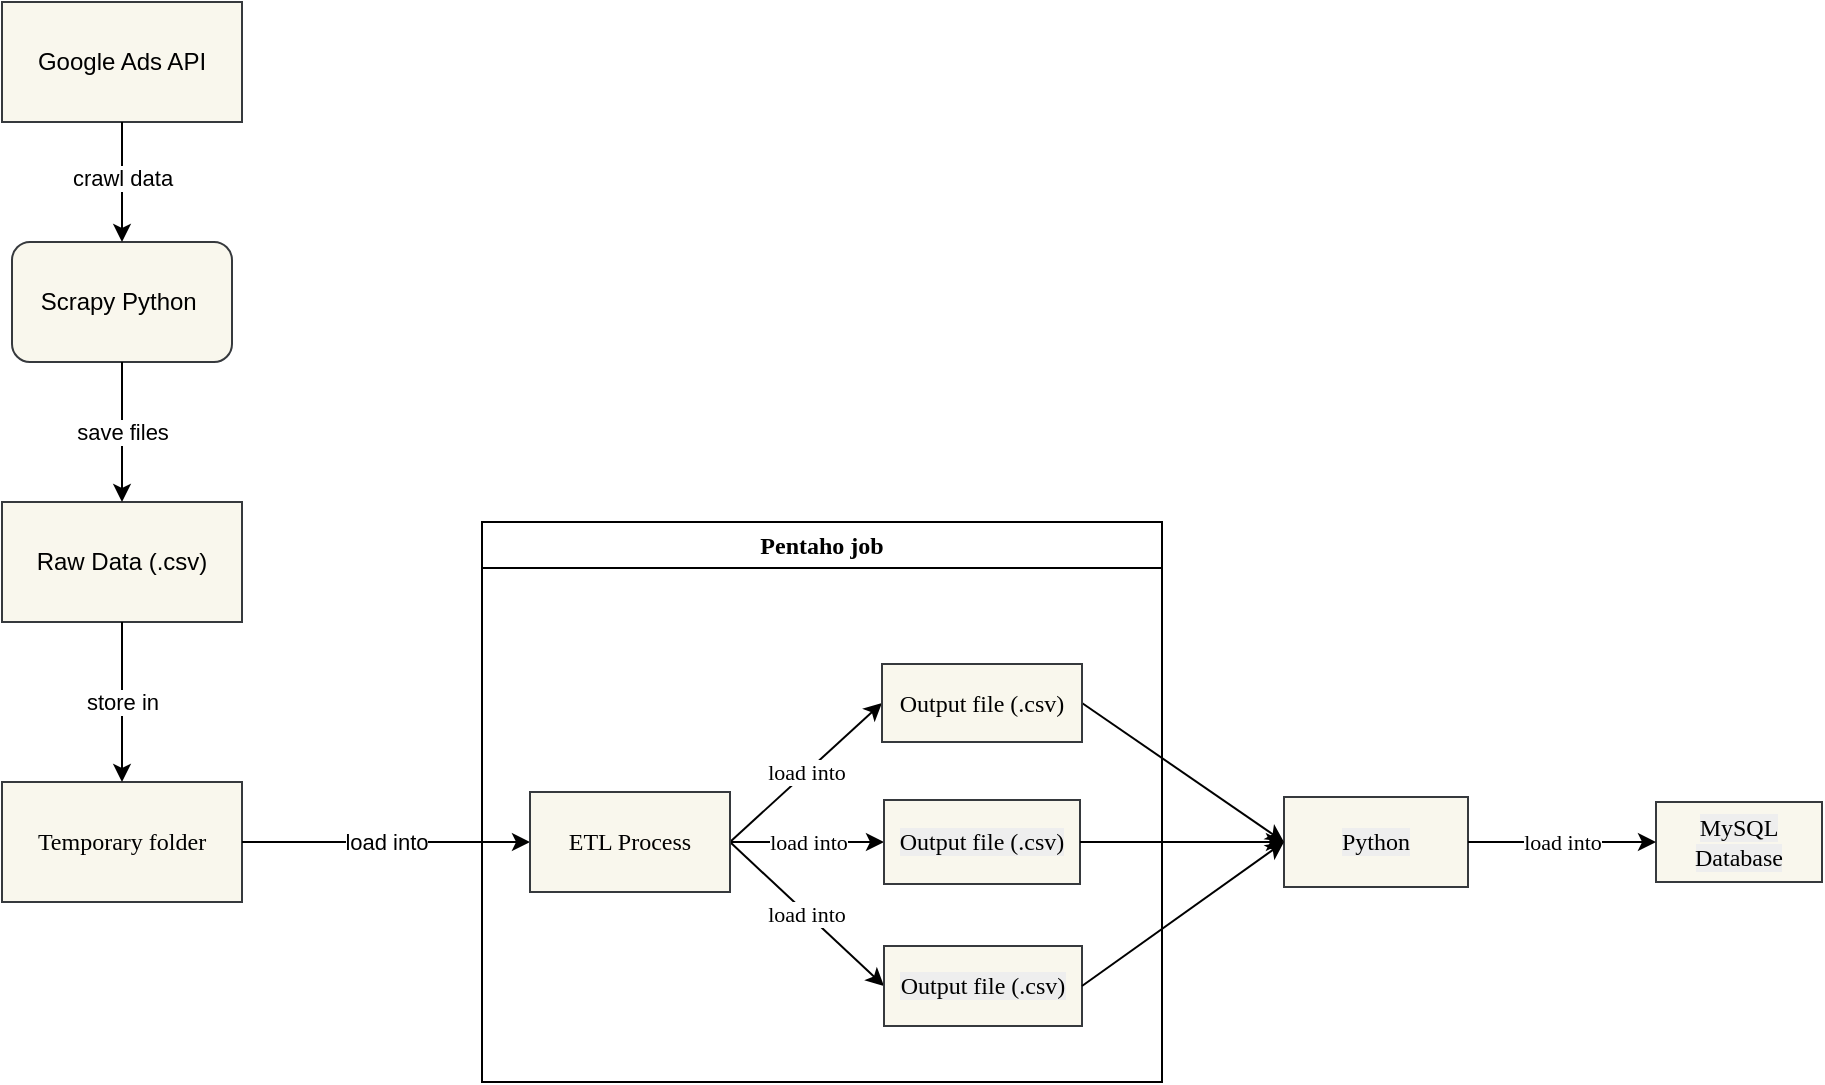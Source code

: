 <mxfile version="22.1.11" type="device">
  <diagram id="Q910jsrseGp028aidezo" name="Page-1">
    <mxGraphModel dx="1389" dy="514" grid="0" gridSize="10" guides="1" tooltips="1" connect="1" arrows="1" fold="1" page="0" pageScale="1" pageWidth="1100" pageHeight="850" background="#ffffff" math="0" shadow="0">
      <root>
        <mxCell id="0" />
        <mxCell id="1" parent="0" />
        <mxCell id="2" value="&lt;font color=&quot;#000000&quot;&gt;Google Ads API&lt;/font&gt;" style="rounded=0;whiteSpace=wrap;html=1;fillColor=#f9f7ed;strokeColor=#36393d;" parent="1" vertex="1">
          <mxGeometry x="-40" y="20" width="120" height="60" as="geometry" />
        </mxCell>
        <mxCell id="3" value="&lt;font color=&quot;#000000&quot;&gt;Raw Data (.csv)&lt;/font&gt;" style="rounded=0;whiteSpace=wrap;html=1;flipH=1;flipV=0;fillColor=#F9F7ED;strokeColor=#36393d;" parent="1" vertex="1">
          <mxGeometry x="-40" y="270" width="120" height="60" as="geometry" />
        </mxCell>
        <mxCell id="4" value="&lt;font color=&quot;#000000&quot;&gt;Scrapy Python&amp;nbsp;&lt;/font&gt;" style="rounded=1;whiteSpace=wrap;html=1;fillColor=#F9F7ED;strokeColor=#36393d;" parent="1" vertex="1">
          <mxGeometry x="-35" y="140" width="110" height="60" as="geometry" />
        </mxCell>
        <mxCell id="6" value="&lt;font color=&quot;#000000&quot;&gt;&lt;span style=&quot;background-color: rgb(255, 255, 255);&quot;&gt;crawl data&lt;/span&gt;&lt;/font&gt;" style="endArrow=classic;html=1;exitX=0.5;exitY=1;exitDx=0;exitDy=0;entryX=0.5;entryY=0;entryDx=0;entryDy=0;strokeColor=#000000;" parent="1" source="2" target="4" edge="1">
          <mxGeometry x="-0.067" width="50" height="50" relative="1" as="geometry">
            <mxPoint x="520" y="100" as="sourcePoint" />
            <mxPoint x="570" y="50" as="targetPoint" />
            <mxPoint as="offset" />
          </mxGeometry>
        </mxCell>
        <mxCell id="7" value="&lt;span style=&quot;background-color: rgb(255, 255, 255);&quot;&gt;&lt;font color=&quot;#000000&quot;&gt;save files&lt;/font&gt;&lt;/span&gt;" style="endArrow=classic;html=1;entryX=0.5;entryY=0;entryDx=0;entryDy=0;exitX=0.5;exitY=1;exitDx=0;exitDy=0;strokeColor=#000000;" parent="1" source="4" target="3" edge="1">
          <mxGeometry width="50" height="50" relative="1" as="geometry">
            <mxPoint x="400" y="70" as="sourcePoint" />
            <mxPoint x="440" y="60" as="targetPoint" />
            <mxPoint as="offset" />
          </mxGeometry>
        </mxCell>
        <mxCell id="8" value="&lt;font color=&quot;#000000&quot; face=&quot;Times New Roman&quot;&gt;Temporary folder&lt;/font&gt;" style="rounded=0;whiteSpace=wrap;html=1;fillColor=#F9F7ED;strokeColor=#36393d;" parent="1" vertex="1">
          <mxGeometry x="-40" y="410" width="120" height="60" as="geometry" />
        </mxCell>
        <mxCell id="9" value="&lt;font style=&quot;background-color: rgb(255, 255, 255);&quot; color=&quot;#000000&quot;&gt;store in&lt;/font&gt;" style="endArrow=classic;html=1;exitX=0.5;exitY=1;exitDx=0;exitDy=0;entryX=0.5;entryY=0;entryDx=0;entryDy=0;strokeColor=#000000;" parent="1" source="3" target="8" edge="1">
          <mxGeometry width="50" height="50" relative="1" as="geometry">
            <mxPoint x="390" y="140" as="sourcePoint" />
            <mxPoint x="440" y="90" as="targetPoint" />
            <mxPoint as="offset" />
          </mxGeometry>
        </mxCell>
        <mxCell id="10" value="&lt;font style=&quot;background-color: rgb(255, 255, 255);&quot; color=&quot;#000000&quot;&gt;load into&lt;/font&gt;" style="endArrow=classic;html=1;exitX=1;exitY=0.5;exitDx=0;exitDy=0;entryX=0;entryY=0.5;entryDx=0;entryDy=0;strokeColor=#000000;" parent="1" source="8" target="18" edge="1">
          <mxGeometry width="50" height="50" relative="1" as="geometry">
            <mxPoint x="410" y="160" as="sourcePoint" />
            <mxPoint x="310" y="470" as="targetPoint" />
          </mxGeometry>
        </mxCell>
        <mxCell id="13" value="&lt;font style=&quot;background-color: rgb(238, 238, 238);&quot; color=&quot;#000000&quot;&gt;Python&lt;/font&gt;" style="rounded=0;whiteSpace=wrap;html=1;fontFamily=Times New Roman;fillColor=#F9F7ED;strokeColor=#36393d;" parent="1" vertex="1">
          <mxGeometry x="601" y="417.5" width="92" height="45" as="geometry" />
        </mxCell>
        <mxCell id="16" value="" style="endArrow=classic;html=1;fontFamily=Times New Roman;entryX=0;entryY=0.5;entryDx=0;entryDy=0;exitX=1;exitY=0.5;exitDx=0;exitDy=0;strokeColor=#000000;" parent="1" source="19" target="13" edge="1">
          <mxGeometry width="50" height="50" relative="1" as="geometry">
            <mxPoint x="550" y="360" as="sourcePoint" />
            <mxPoint x="510" y="200" as="targetPoint" />
          </mxGeometry>
        </mxCell>
        <mxCell id="17" value="Pentaho job" style="swimlane;whiteSpace=wrap;html=1;fontFamily=Times New Roman;strokeColor=#000000;" parent="1" vertex="1">
          <mxGeometry x="200" y="280" width="340" height="280" as="geometry" />
        </mxCell>
        <mxCell id="20" value="&lt;font style=&quot;background-color: rgb(255, 255, 255);&quot; color=&quot;#000000&quot;&gt;load into&lt;/font&gt;" style="edgeStyle=none;html=1;fontFamily=Times New Roman;entryX=0;entryY=0.5;entryDx=0;entryDy=0;exitX=1;exitY=0.5;exitDx=0;exitDy=0;strokeColor=#000000;" parent="17" source="18" target="19" edge="1">
          <mxGeometry relative="1" as="geometry" />
        </mxCell>
        <mxCell id="22" value="&lt;font style=&quot;background-color: rgb(255, 255, 255);&quot; color=&quot;#000000&quot;&gt;load into&lt;/font&gt;" style="edgeStyle=none;html=1;fontFamily=Times New Roman;entryX=0;entryY=0.5;entryDx=0;entryDy=0;exitX=1;exitY=0.5;exitDx=0;exitDy=0;exitPerimeter=0;strokeColor=#000000;" parent="17" source="18" target="21" edge="1">
          <mxGeometry relative="1" as="geometry" />
        </mxCell>
        <mxCell id="24" value="&lt;font style=&quot;background-color: rgb(255, 255, 255);&quot; color=&quot;#000000&quot;&gt;load into&lt;/font&gt;" style="edgeStyle=none;html=1;fontFamily=Times New Roman;entryX=0;entryY=0.5;entryDx=0;entryDy=0;exitX=1;exitY=0.5;exitDx=0;exitDy=0;strokeColor=#000000;" parent="17" source="18" target="25" edge="1">
          <mxGeometry relative="1" as="geometry" />
        </mxCell>
        <mxCell id="18" value="&lt;font color=&quot;#000000&quot;&gt;ETL Process&lt;/font&gt;" style="rounded=0;whiteSpace=wrap;html=1;fontFamily=Times New Roman;fillColor=#F9F7ED;strokeColor=#36393d;" parent="17" vertex="1">
          <mxGeometry x="24" y="135" width="100" height="50" as="geometry" />
        </mxCell>
        <mxCell id="19" value="&lt;font color=&quot;#000000&quot;&gt;Output file (.csv)&lt;/font&gt;" style="whiteSpace=wrap;html=1;fontFamily=Times New Roman;rounded=0;fillColor=#F9F7ED;strokeColor=#36393d;" parent="17" vertex="1">
          <mxGeometry x="200" y="71" width="100" height="39" as="geometry" />
        </mxCell>
        <mxCell id="21" value="&lt;span style=&quot;font-family: &amp;quot;Times New Roman&amp;quot;; font-size: 12px; font-style: normal; font-variant-ligatures: normal; font-variant-caps: normal; font-weight: 400; letter-spacing: normal; orphans: 2; text-align: center; text-indent: 0px; text-transform: none; widows: 2; word-spacing: 0px; -webkit-text-stroke-width: 0px; text-decoration-thickness: initial; text-decoration-style: initial; text-decoration-color: initial; float: none; display: inline !important; background-color: rgb(238, 238, 238);&quot;&gt;&lt;font style=&quot;&quot; color=&quot;#000000&quot;&gt;Output file (.csv)&lt;/font&gt;&lt;/span&gt;" style="whiteSpace=wrap;html=1;fontFamily=Times New Roman;rounded=0;fillColor=#F9F7ED;strokeColor=#36393d;" parent="17" vertex="1">
          <mxGeometry x="201" y="139" width="98" height="42" as="geometry" />
        </mxCell>
        <mxCell id="25" value="&lt;span style=&quot;font-family: &amp;quot;Times New Roman&amp;quot;; font-size: 12px; font-style: normal; font-variant-ligatures: normal; font-variant-caps: normal; font-weight: 400; letter-spacing: normal; orphans: 2; text-align: center; text-indent: 0px; text-transform: none; widows: 2; word-spacing: 0px; -webkit-text-stroke-width: 0px; text-decoration-thickness: initial; text-decoration-style: initial; text-decoration-color: initial; float: none; display: inline !important; background-color: rgb(238, 238, 238);&quot;&gt;&lt;font style=&quot;&quot; color=&quot;#000000&quot;&gt;Output file (.csv)&lt;/font&gt;&lt;/span&gt;" style="whiteSpace=wrap;html=1;fontFamily=Times New Roman;rounded=0;fillColor=#F9F7ED;strokeColor=#36393d;" parent="17" vertex="1">
          <mxGeometry x="201" y="212" width="99" height="40" as="geometry" />
        </mxCell>
        <mxCell id="26" value="" style="endArrow=classic;html=1;fontFamily=Times New Roman;exitX=1;exitY=0.5;exitDx=0;exitDy=0;entryX=0;entryY=0.5;entryDx=0;entryDy=0;strokeColor=#000000;" parent="1" source="21" target="13" edge="1">
          <mxGeometry width="50" height="50" relative="1" as="geometry">
            <mxPoint x="530" y="360" as="sourcePoint" />
            <mxPoint x="740" y="420" as="targetPoint" />
          </mxGeometry>
        </mxCell>
        <mxCell id="27" value="" style="endArrow=classic;html=1;fontFamily=Times New Roman;exitX=1;exitY=0.5;exitDx=0;exitDy=0;entryX=0;entryY=0.5;entryDx=0;entryDy=0;strokeColor=#000000;" parent="1" source="25" target="13" edge="1">
          <mxGeometry width="50" height="50" relative="1" as="geometry">
            <mxPoint x="540" y="370" as="sourcePoint" />
            <mxPoint x="740" y="420" as="targetPoint" />
          </mxGeometry>
        </mxCell>
        <mxCell id="6OS9gB6oRCeVG4FmEy4N-27" value="&lt;font style=&quot;background-color: rgb(238, 238, 238);&quot; color=&quot;#000000&quot;&gt;MySQL Database&lt;/font&gt;" style="rounded=0;whiteSpace=wrap;html=1;fontFamily=Times New Roman;fillColor=#F9F7ED;strokeColor=#36393d;" vertex="1" parent="1">
          <mxGeometry x="787" y="420" width="83" height="40" as="geometry" />
        </mxCell>
        <mxCell id="6OS9gB6oRCeVG4FmEy4N-28" value="&lt;font style=&quot;background-color: rgb(255, 255, 255);&quot; color=&quot;#000000&quot;&gt;load into&lt;/font&gt;" style="endArrow=classic;html=1;fontFamily=Times New Roman;entryX=0;entryY=0.5;entryDx=0;entryDy=0;exitX=1;exitY=0.5;exitDx=0;exitDy=0;strokeColor=#000000;" edge="1" parent="1" source="13" target="6OS9gB6oRCeVG4FmEy4N-27">
          <mxGeometry width="50" height="50" relative="1" as="geometry">
            <mxPoint x="520" y="375" as="sourcePoint" />
            <mxPoint x="633" y="450" as="targetPoint" />
          </mxGeometry>
        </mxCell>
      </root>
    </mxGraphModel>
  </diagram>
</mxfile>
